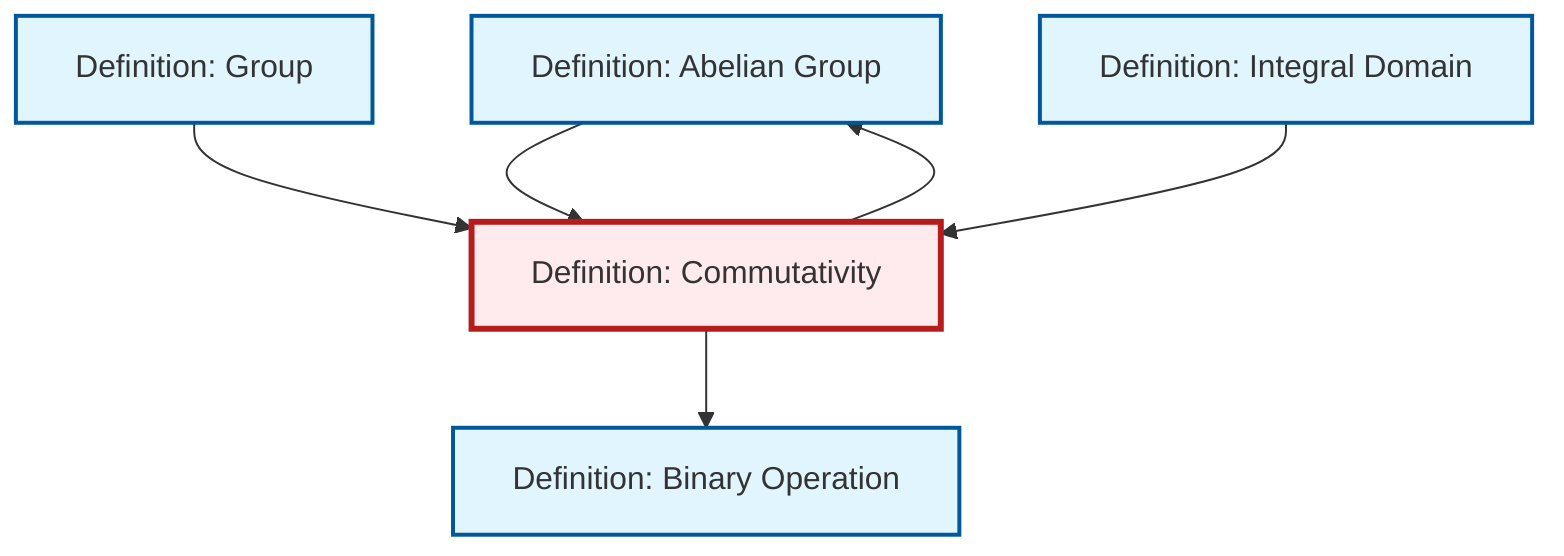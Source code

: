 graph TD
    classDef definition fill:#e1f5fe,stroke:#01579b,stroke-width:2px
    classDef theorem fill:#f3e5f5,stroke:#4a148c,stroke-width:2px
    classDef axiom fill:#fff3e0,stroke:#e65100,stroke-width:2px
    classDef example fill:#e8f5e9,stroke:#1b5e20,stroke-width:2px
    classDef current fill:#ffebee,stroke:#b71c1c,stroke-width:3px
    def-abelian-group["Definition: Abelian Group"]:::definition
    def-commutativity["Definition: Commutativity"]:::definition
    def-binary-operation["Definition: Binary Operation"]:::definition
    def-group["Definition: Group"]:::definition
    def-integral-domain["Definition: Integral Domain"]:::definition
    def-commutativity --> def-binary-operation
    def-group --> def-commutativity
    def-commutativity --> def-abelian-group
    def-abelian-group --> def-commutativity
    def-integral-domain --> def-commutativity
    class def-commutativity current